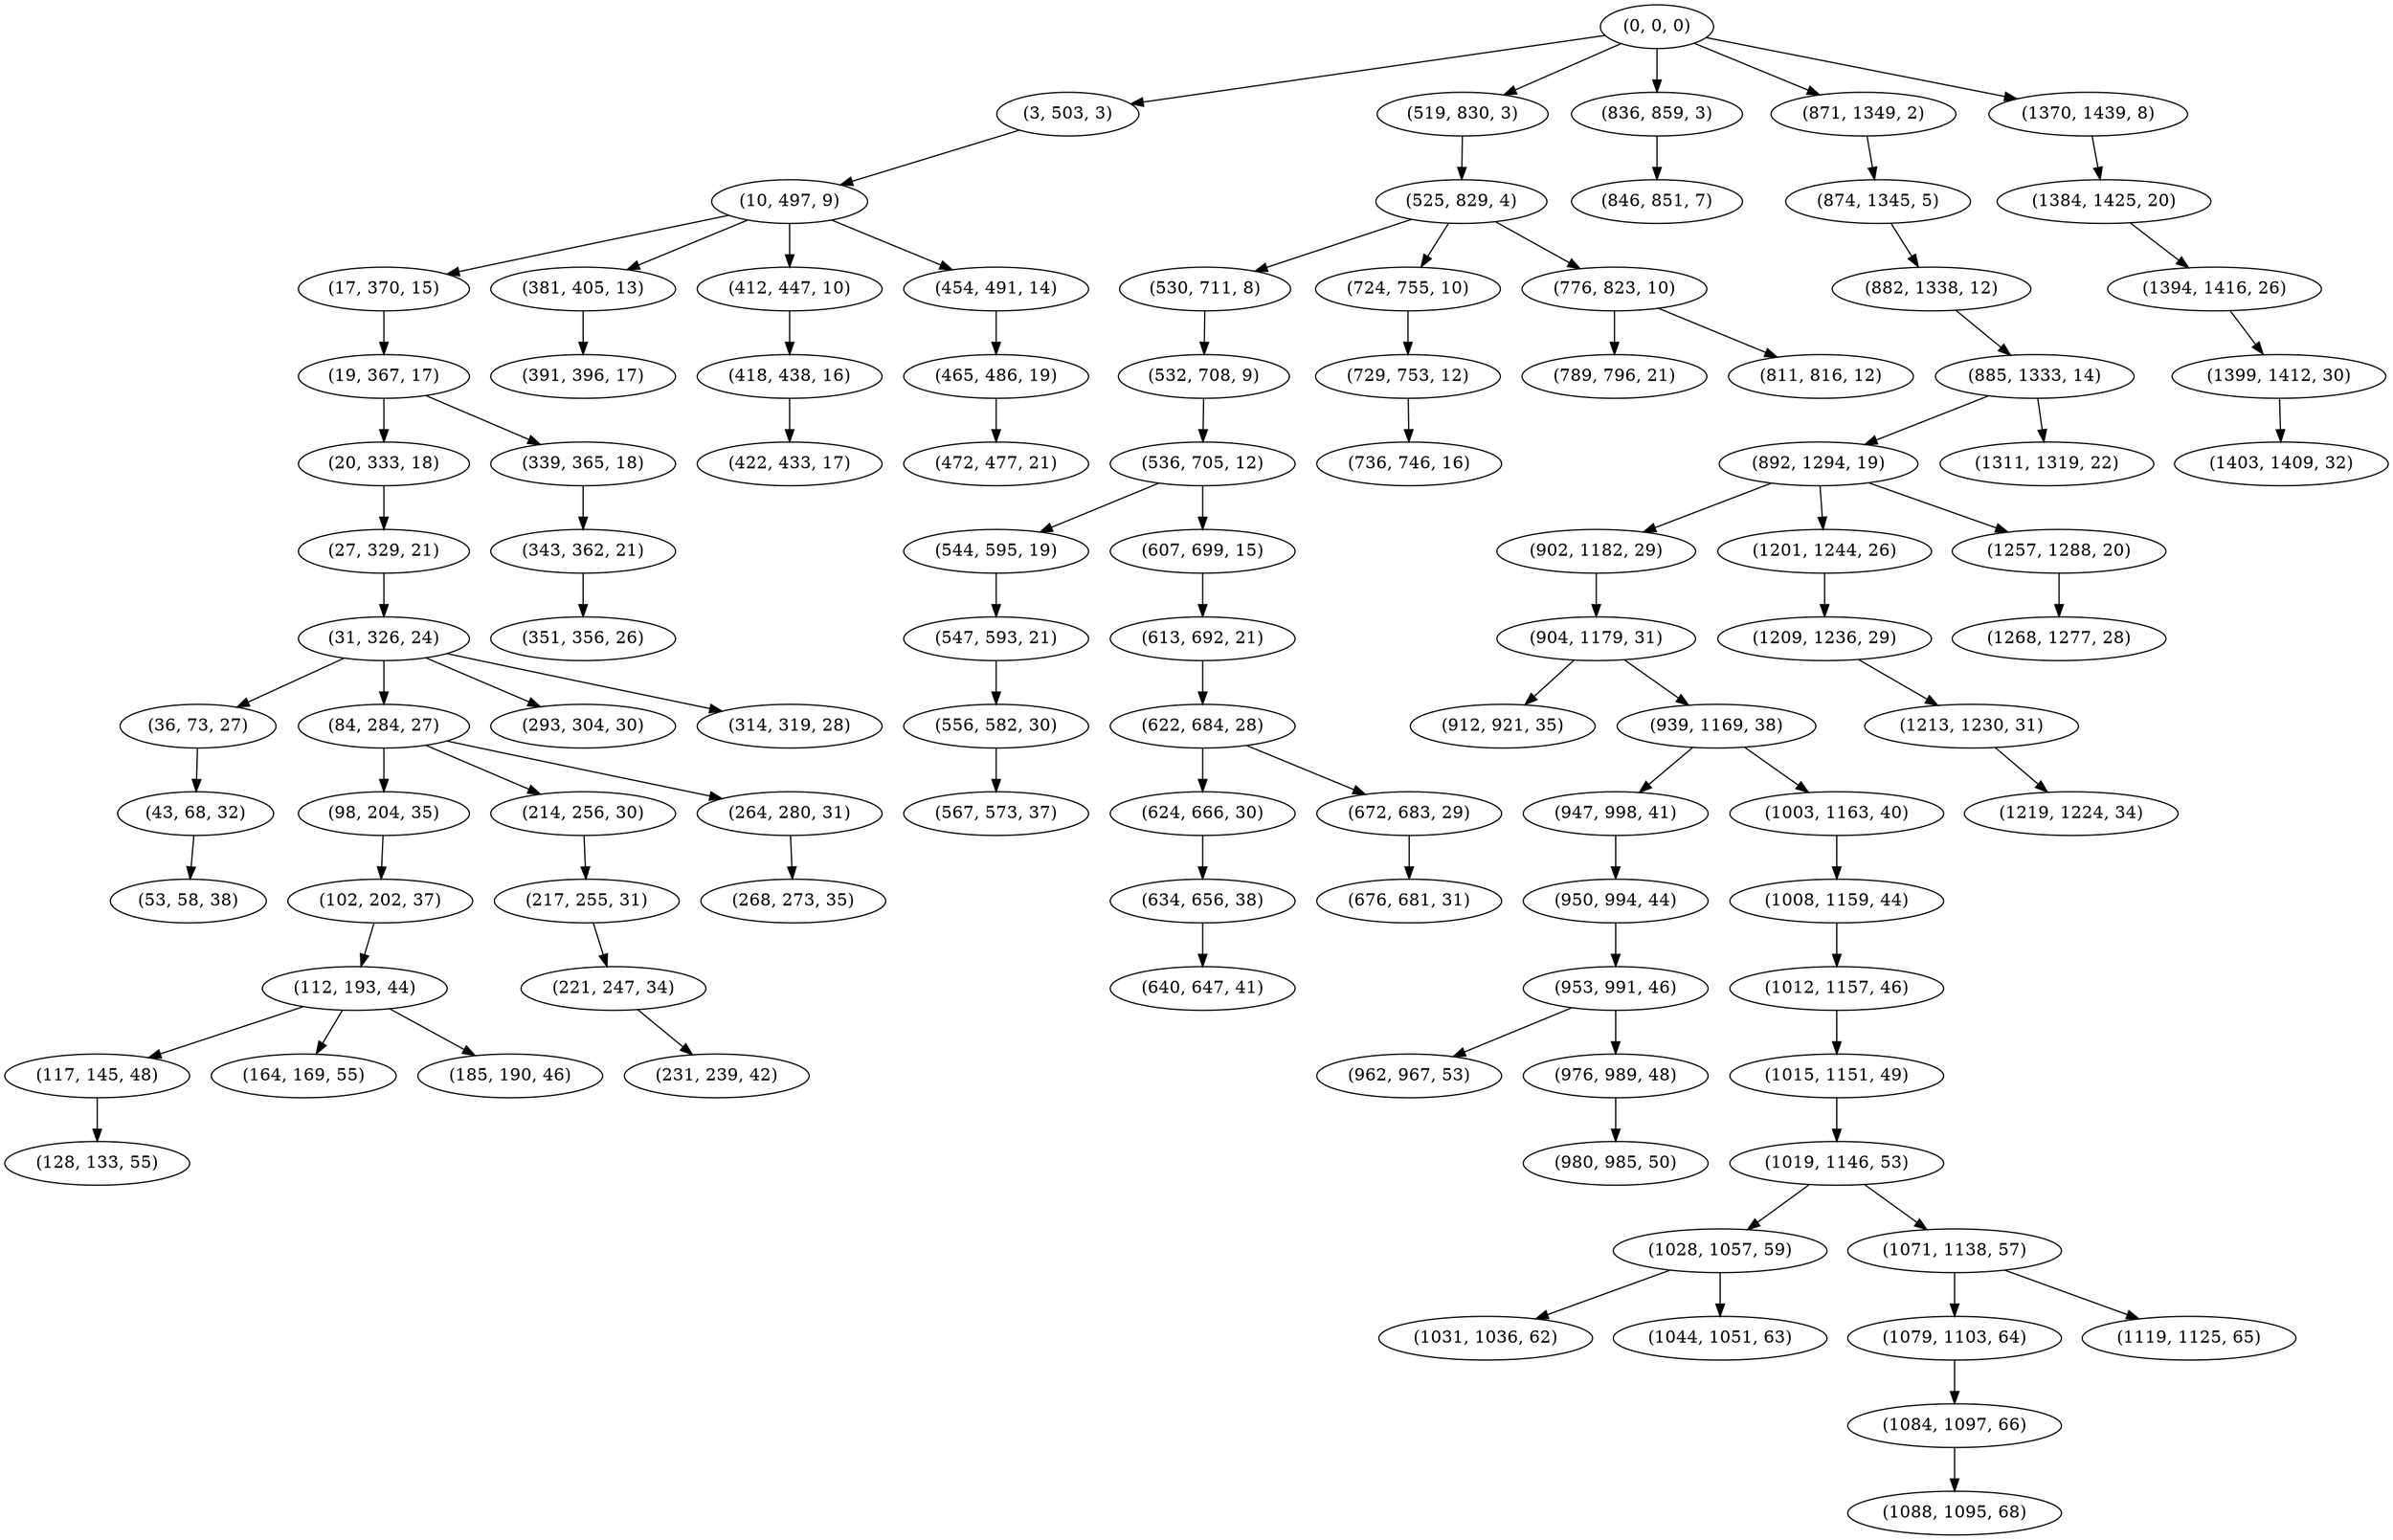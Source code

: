 digraph tree {
    "(0, 0, 0)";
    "(3, 503, 3)";
    "(10, 497, 9)";
    "(17, 370, 15)";
    "(19, 367, 17)";
    "(20, 333, 18)";
    "(27, 329, 21)";
    "(31, 326, 24)";
    "(36, 73, 27)";
    "(43, 68, 32)";
    "(53, 58, 38)";
    "(84, 284, 27)";
    "(98, 204, 35)";
    "(102, 202, 37)";
    "(112, 193, 44)";
    "(117, 145, 48)";
    "(128, 133, 55)";
    "(164, 169, 55)";
    "(185, 190, 46)";
    "(214, 256, 30)";
    "(217, 255, 31)";
    "(221, 247, 34)";
    "(231, 239, 42)";
    "(264, 280, 31)";
    "(268, 273, 35)";
    "(293, 304, 30)";
    "(314, 319, 28)";
    "(339, 365, 18)";
    "(343, 362, 21)";
    "(351, 356, 26)";
    "(381, 405, 13)";
    "(391, 396, 17)";
    "(412, 447, 10)";
    "(418, 438, 16)";
    "(422, 433, 17)";
    "(454, 491, 14)";
    "(465, 486, 19)";
    "(472, 477, 21)";
    "(519, 830, 3)";
    "(525, 829, 4)";
    "(530, 711, 8)";
    "(532, 708, 9)";
    "(536, 705, 12)";
    "(544, 595, 19)";
    "(547, 593, 21)";
    "(556, 582, 30)";
    "(567, 573, 37)";
    "(607, 699, 15)";
    "(613, 692, 21)";
    "(622, 684, 28)";
    "(624, 666, 30)";
    "(634, 656, 38)";
    "(640, 647, 41)";
    "(672, 683, 29)";
    "(676, 681, 31)";
    "(724, 755, 10)";
    "(729, 753, 12)";
    "(736, 746, 16)";
    "(776, 823, 10)";
    "(789, 796, 21)";
    "(811, 816, 12)";
    "(836, 859, 3)";
    "(846, 851, 7)";
    "(871, 1349, 2)";
    "(874, 1345, 5)";
    "(882, 1338, 12)";
    "(885, 1333, 14)";
    "(892, 1294, 19)";
    "(902, 1182, 29)";
    "(904, 1179, 31)";
    "(912, 921, 35)";
    "(939, 1169, 38)";
    "(947, 998, 41)";
    "(950, 994, 44)";
    "(953, 991, 46)";
    "(962, 967, 53)";
    "(976, 989, 48)";
    "(980, 985, 50)";
    "(1003, 1163, 40)";
    "(1008, 1159, 44)";
    "(1012, 1157, 46)";
    "(1015, 1151, 49)";
    "(1019, 1146, 53)";
    "(1028, 1057, 59)";
    "(1031, 1036, 62)";
    "(1044, 1051, 63)";
    "(1071, 1138, 57)";
    "(1079, 1103, 64)";
    "(1084, 1097, 66)";
    "(1088, 1095, 68)";
    "(1119, 1125, 65)";
    "(1201, 1244, 26)";
    "(1209, 1236, 29)";
    "(1213, 1230, 31)";
    "(1219, 1224, 34)";
    "(1257, 1288, 20)";
    "(1268, 1277, 28)";
    "(1311, 1319, 22)";
    "(1370, 1439, 8)";
    "(1384, 1425, 20)";
    "(1394, 1416, 26)";
    "(1399, 1412, 30)";
    "(1403, 1409, 32)";
    "(0, 0, 0)" -> "(3, 503, 3)";
    "(0, 0, 0)" -> "(519, 830, 3)";
    "(0, 0, 0)" -> "(836, 859, 3)";
    "(0, 0, 0)" -> "(871, 1349, 2)";
    "(0, 0, 0)" -> "(1370, 1439, 8)";
    "(3, 503, 3)" -> "(10, 497, 9)";
    "(10, 497, 9)" -> "(17, 370, 15)";
    "(10, 497, 9)" -> "(381, 405, 13)";
    "(10, 497, 9)" -> "(412, 447, 10)";
    "(10, 497, 9)" -> "(454, 491, 14)";
    "(17, 370, 15)" -> "(19, 367, 17)";
    "(19, 367, 17)" -> "(20, 333, 18)";
    "(19, 367, 17)" -> "(339, 365, 18)";
    "(20, 333, 18)" -> "(27, 329, 21)";
    "(27, 329, 21)" -> "(31, 326, 24)";
    "(31, 326, 24)" -> "(36, 73, 27)";
    "(31, 326, 24)" -> "(84, 284, 27)";
    "(31, 326, 24)" -> "(293, 304, 30)";
    "(31, 326, 24)" -> "(314, 319, 28)";
    "(36, 73, 27)" -> "(43, 68, 32)";
    "(43, 68, 32)" -> "(53, 58, 38)";
    "(84, 284, 27)" -> "(98, 204, 35)";
    "(84, 284, 27)" -> "(214, 256, 30)";
    "(84, 284, 27)" -> "(264, 280, 31)";
    "(98, 204, 35)" -> "(102, 202, 37)";
    "(102, 202, 37)" -> "(112, 193, 44)";
    "(112, 193, 44)" -> "(117, 145, 48)";
    "(112, 193, 44)" -> "(164, 169, 55)";
    "(112, 193, 44)" -> "(185, 190, 46)";
    "(117, 145, 48)" -> "(128, 133, 55)";
    "(214, 256, 30)" -> "(217, 255, 31)";
    "(217, 255, 31)" -> "(221, 247, 34)";
    "(221, 247, 34)" -> "(231, 239, 42)";
    "(264, 280, 31)" -> "(268, 273, 35)";
    "(339, 365, 18)" -> "(343, 362, 21)";
    "(343, 362, 21)" -> "(351, 356, 26)";
    "(381, 405, 13)" -> "(391, 396, 17)";
    "(412, 447, 10)" -> "(418, 438, 16)";
    "(418, 438, 16)" -> "(422, 433, 17)";
    "(454, 491, 14)" -> "(465, 486, 19)";
    "(465, 486, 19)" -> "(472, 477, 21)";
    "(519, 830, 3)" -> "(525, 829, 4)";
    "(525, 829, 4)" -> "(530, 711, 8)";
    "(525, 829, 4)" -> "(724, 755, 10)";
    "(525, 829, 4)" -> "(776, 823, 10)";
    "(530, 711, 8)" -> "(532, 708, 9)";
    "(532, 708, 9)" -> "(536, 705, 12)";
    "(536, 705, 12)" -> "(544, 595, 19)";
    "(536, 705, 12)" -> "(607, 699, 15)";
    "(544, 595, 19)" -> "(547, 593, 21)";
    "(547, 593, 21)" -> "(556, 582, 30)";
    "(556, 582, 30)" -> "(567, 573, 37)";
    "(607, 699, 15)" -> "(613, 692, 21)";
    "(613, 692, 21)" -> "(622, 684, 28)";
    "(622, 684, 28)" -> "(624, 666, 30)";
    "(622, 684, 28)" -> "(672, 683, 29)";
    "(624, 666, 30)" -> "(634, 656, 38)";
    "(634, 656, 38)" -> "(640, 647, 41)";
    "(672, 683, 29)" -> "(676, 681, 31)";
    "(724, 755, 10)" -> "(729, 753, 12)";
    "(729, 753, 12)" -> "(736, 746, 16)";
    "(776, 823, 10)" -> "(789, 796, 21)";
    "(776, 823, 10)" -> "(811, 816, 12)";
    "(836, 859, 3)" -> "(846, 851, 7)";
    "(871, 1349, 2)" -> "(874, 1345, 5)";
    "(874, 1345, 5)" -> "(882, 1338, 12)";
    "(882, 1338, 12)" -> "(885, 1333, 14)";
    "(885, 1333, 14)" -> "(892, 1294, 19)";
    "(885, 1333, 14)" -> "(1311, 1319, 22)";
    "(892, 1294, 19)" -> "(902, 1182, 29)";
    "(892, 1294, 19)" -> "(1201, 1244, 26)";
    "(892, 1294, 19)" -> "(1257, 1288, 20)";
    "(902, 1182, 29)" -> "(904, 1179, 31)";
    "(904, 1179, 31)" -> "(912, 921, 35)";
    "(904, 1179, 31)" -> "(939, 1169, 38)";
    "(939, 1169, 38)" -> "(947, 998, 41)";
    "(939, 1169, 38)" -> "(1003, 1163, 40)";
    "(947, 998, 41)" -> "(950, 994, 44)";
    "(950, 994, 44)" -> "(953, 991, 46)";
    "(953, 991, 46)" -> "(962, 967, 53)";
    "(953, 991, 46)" -> "(976, 989, 48)";
    "(976, 989, 48)" -> "(980, 985, 50)";
    "(1003, 1163, 40)" -> "(1008, 1159, 44)";
    "(1008, 1159, 44)" -> "(1012, 1157, 46)";
    "(1012, 1157, 46)" -> "(1015, 1151, 49)";
    "(1015, 1151, 49)" -> "(1019, 1146, 53)";
    "(1019, 1146, 53)" -> "(1028, 1057, 59)";
    "(1019, 1146, 53)" -> "(1071, 1138, 57)";
    "(1028, 1057, 59)" -> "(1031, 1036, 62)";
    "(1028, 1057, 59)" -> "(1044, 1051, 63)";
    "(1071, 1138, 57)" -> "(1079, 1103, 64)";
    "(1071, 1138, 57)" -> "(1119, 1125, 65)";
    "(1079, 1103, 64)" -> "(1084, 1097, 66)";
    "(1084, 1097, 66)" -> "(1088, 1095, 68)";
    "(1201, 1244, 26)" -> "(1209, 1236, 29)";
    "(1209, 1236, 29)" -> "(1213, 1230, 31)";
    "(1213, 1230, 31)" -> "(1219, 1224, 34)";
    "(1257, 1288, 20)" -> "(1268, 1277, 28)";
    "(1370, 1439, 8)" -> "(1384, 1425, 20)";
    "(1384, 1425, 20)" -> "(1394, 1416, 26)";
    "(1394, 1416, 26)" -> "(1399, 1412, 30)";
    "(1399, 1412, 30)" -> "(1403, 1409, 32)";
}

